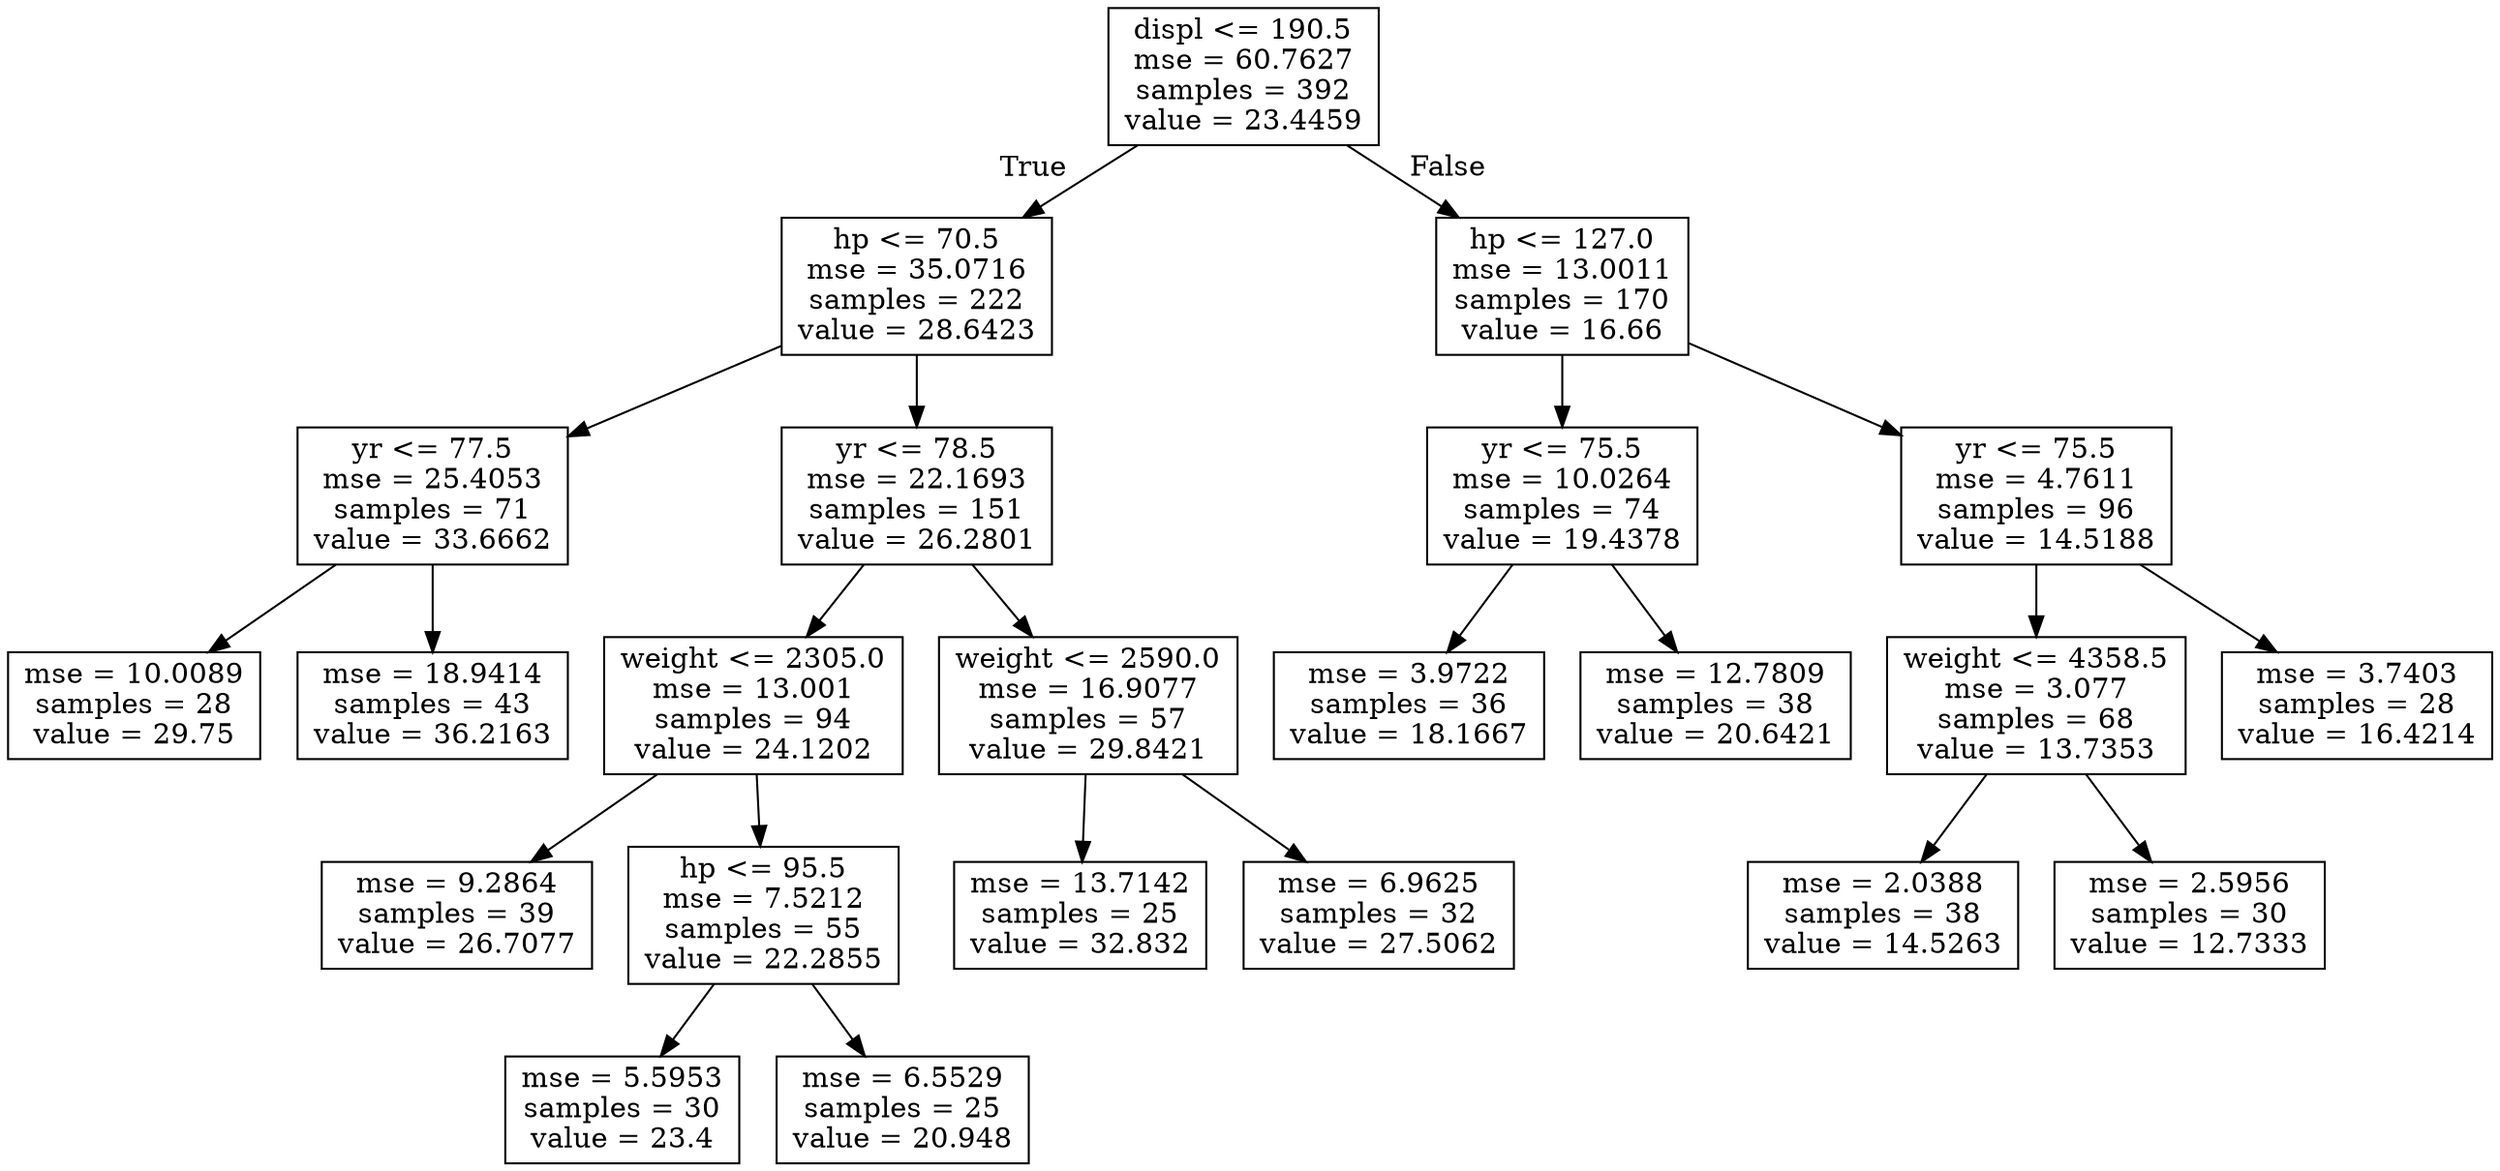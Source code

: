 digraph Tree {
node [shape=box] ;
0 [label="displ <= 190.5\nmse = 60.7627\nsamples = 392\nvalue = 23.4459"] ;
1 [label="hp <= 70.5\nmse = 35.0716\nsamples = 222\nvalue = 28.6423"] ;
0 -> 1 [labeldistance=2.5, labelangle=45, headlabel="True"] ;
2 [label="yr <= 77.5\nmse = 25.4053\nsamples = 71\nvalue = 33.6662"] ;
1 -> 2 ;
3 [label="mse = 10.0089\nsamples = 28\nvalue = 29.75"] ;
2 -> 3 ;
4 [label="mse = 18.9414\nsamples = 43\nvalue = 36.2163"] ;
2 -> 4 ;
5 [label="yr <= 78.5\nmse = 22.1693\nsamples = 151\nvalue = 26.2801"] ;
1 -> 5 ;
6 [label="weight <= 2305.0\nmse = 13.001\nsamples = 94\nvalue = 24.1202"] ;
5 -> 6 ;
7 [label="mse = 9.2864\nsamples = 39\nvalue = 26.7077"] ;
6 -> 7 ;
8 [label="hp <= 95.5\nmse = 7.5212\nsamples = 55\nvalue = 22.2855"] ;
6 -> 8 ;
9 [label="mse = 5.5953\nsamples = 30\nvalue = 23.4"] ;
8 -> 9 ;
10 [label="mse = 6.5529\nsamples = 25\nvalue = 20.948"] ;
8 -> 10 ;
11 [label="weight <= 2590.0\nmse = 16.9077\nsamples = 57\nvalue = 29.8421"] ;
5 -> 11 ;
12 [label="mse = 13.7142\nsamples = 25\nvalue = 32.832"] ;
11 -> 12 ;
13 [label="mse = 6.9625\nsamples = 32\nvalue = 27.5062"] ;
11 -> 13 ;
14 [label="hp <= 127.0\nmse = 13.0011\nsamples = 170\nvalue = 16.66"] ;
0 -> 14 [labeldistance=2.5, labelangle=-45, headlabel="False"] ;
15 [label="yr <= 75.5\nmse = 10.0264\nsamples = 74\nvalue = 19.4378"] ;
14 -> 15 ;
16 [label="mse = 3.9722\nsamples = 36\nvalue = 18.1667"] ;
15 -> 16 ;
17 [label="mse = 12.7809\nsamples = 38\nvalue = 20.6421"] ;
15 -> 17 ;
18 [label="yr <= 75.5\nmse = 4.7611\nsamples = 96\nvalue = 14.5188"] ;
14 -> 18 ;
19 [label="weight <= 4358.5\nmse = 3.077\nsamples = 68\nvalue = 13.7353"] ;
18 -> 19 ;
20 [label="mse = 2.0388\nsamples = 38\nvalue = 14.5263"] ;
19 -> 20 ;
21 [label="mse = 2.5956\nsamples = 30\nvalue = 12.7333"] ;
19 -> 21 ;
22 [label="mse = 3.7403\nsamples = 28\nvalue = 16.4214"] ;
18 -> 22 ;
}